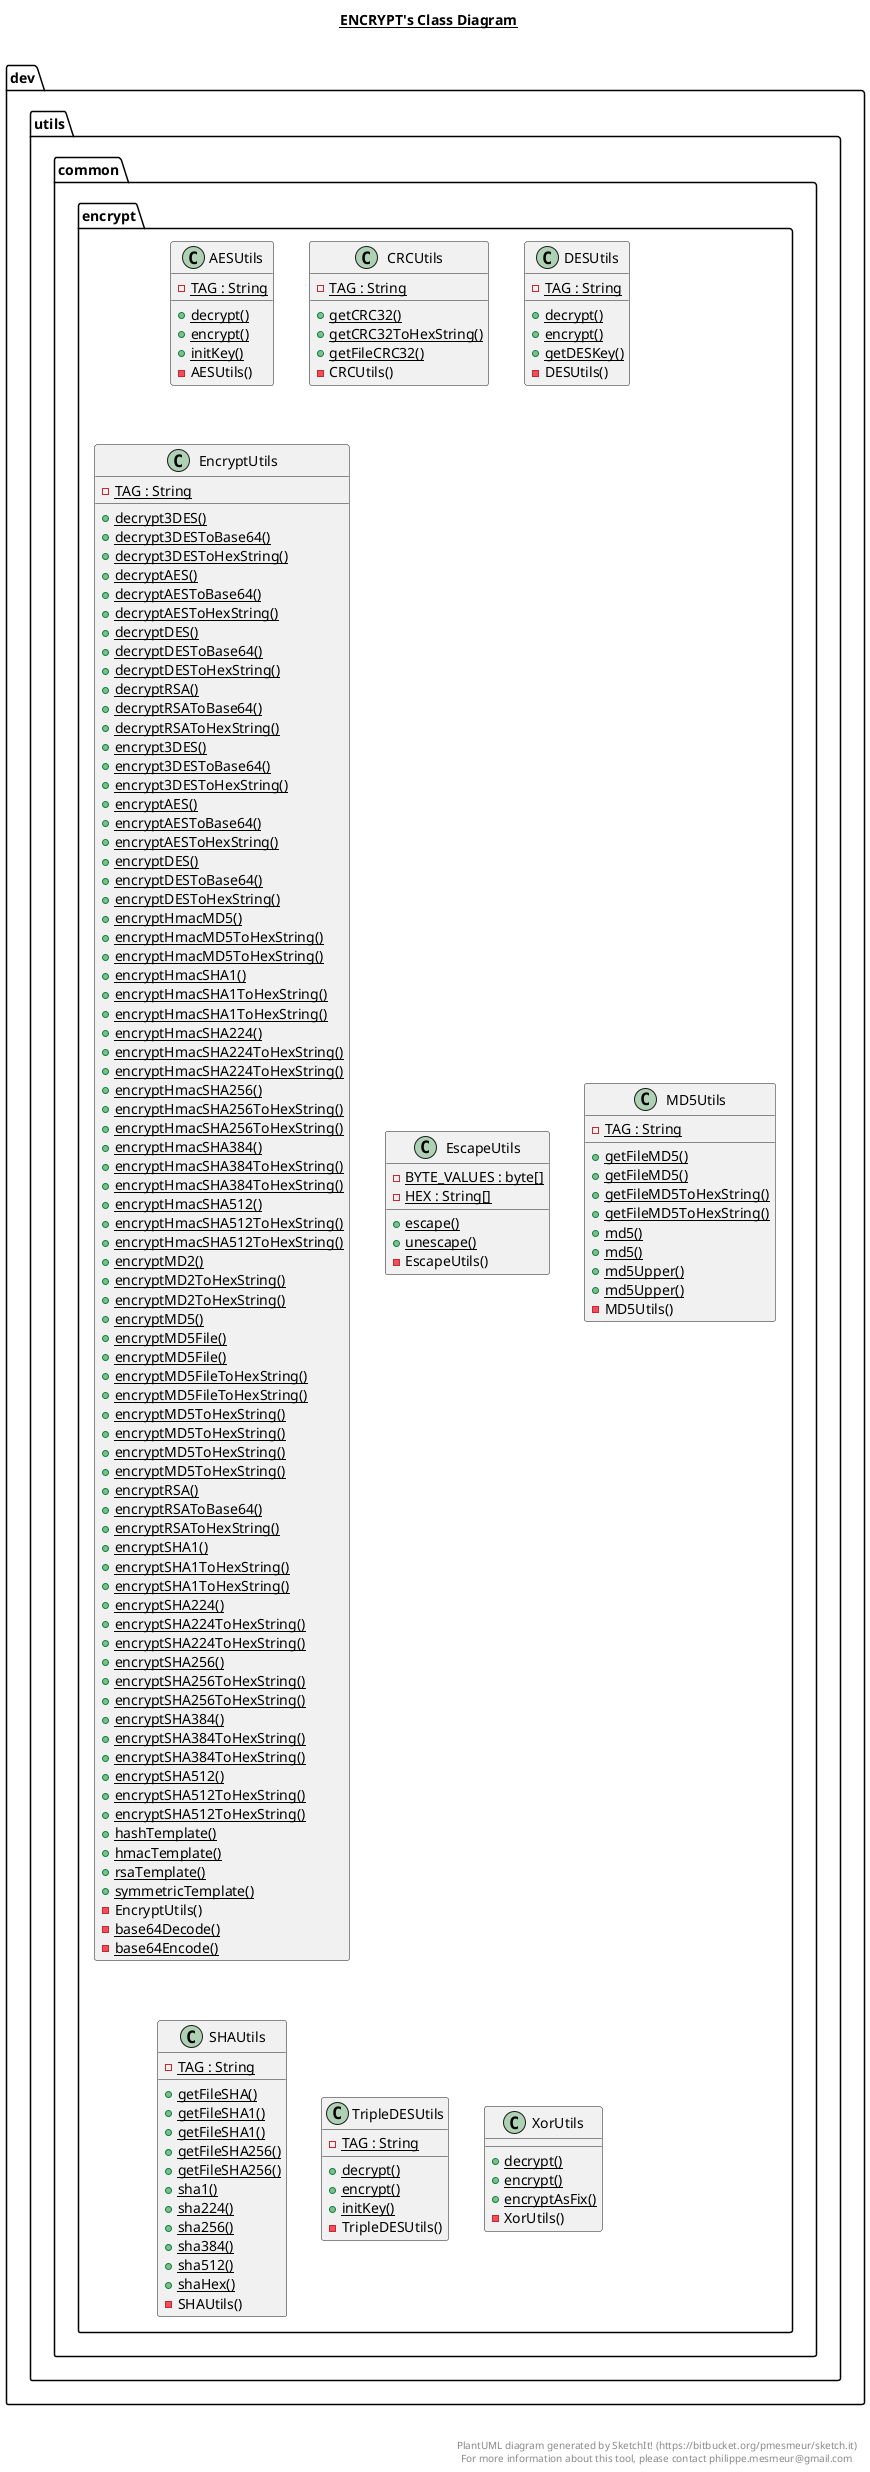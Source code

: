 @startuml

title __ENCRYPT's Class Diagram__\n

  namespace dev {
    namespace utils {
      namespace common {
        namespace encrypt {
          class dev.utils.common.encrypt.AESUtils {
              {static} - TAG : String
              {static} + decrypt()
              {static} + encrypt()
              {static} + initKey()
              - AESUtils()
          }
        }
      }
    }
  }
  

  namespace dev {
    namespace utils {
      namespace common {
        namespace encrypt {
          class dev.utils.common.encrypt.CRCUtils {
              {static} - TAG : String
              {static} + getCRC32()
              {static} + getCRC32ToHexString()
              {static} + getFileCRC32()
              - CRCUtils()
          }
        }
      }
    }
  }
  

  namespace dev {
    namespace utils {
      namespace common {
        namespace encrypt {
          class dev.utils.common.encrypt.DESUtils {
              {static} - TAG : String
              {static} + decrypt()
              {static} + encrypt()
              {static} + getDESKey()
              - DESUtils()
          }
        }
      }
    }
  }
  

  namespace dev {
    namespace utils {
      namespace common {
        namespace encrypt {
          class dev.utils.common.encrypt.EncryptUtils {
              {static} - TAG : String
              {static} + decrypt3DES()
              {static} + decrypt3DESToBase64()
              {static} + decrypt3DESToHexString()
              {static} + decryptAES()
              {static} + decryptAESToBase64()
              {static} + decryptAESToHexString()
              {static} + decryptDES()
              {static} + decryptDESToBase64()
              {static} + decryptDESToHexString()
              {static} + decryptRSA()
              {static} + decryptRSAToBase64()
              {static} + decryptRSAToHexString()
              {static} + encrypt3DES()
              {static} + encrypt3DESToBase64()
              {static} + encrypt3DESToHexString()
              {static} + encryptAES()
              {static} + encryptAESToBase64()
              {static} + encryptAESToHexString()
              {static} + encryptDES()
              {static} + encryptDESToBase64()
              {static} + encryptDESToHexString()
              {static} + encryptHmacMD5()
              {static} + encryptHmacMD5ToHexString()
              {static} + encryptHmacMD5ToHexString()
              {static} + encryptHmacSHA1()
              {static} + encryptHmacSHA1ToHexString()
              {static} + encryptHmacSHA1ToHexString()
              {static} + encryptHmacSHA224()
              {static} + encryptHmacSHA224ToHexString()
              {static} + encryptHmacSHA224ToHexString()
              {static} + encryptHmacSHA256()
              {static} + encryptHmacSHA256ToHexString()
              {static} + encryptHmacSHA256ToHexString()
              {static} + encryptHmacSHA384()
              {static} + encryptHmacSHA384ToHexString()
              {static} + encryptHmacSHA384ToHexString()
              {static} + encryptHmacSHA512()
              {static} + encryptHmacSHA512ToHexString()
              {static} + encryptHmacSHA512ToHexString()
              {static} + encryptMD2()
              {static} + encryptMD2ToHexString()
              {static} + encryptMD2ToHexString()
              {static} + encryptMD5()
              {static} + encryptMD5File()
              {static} + encryptMD5File()
              {static} + encryptMD5FileToHexString()
              {static} + encryptMD5FileToHexString()
              {static} + encryptMD5ToHexString()
              {static} + encryptMD5ToHexString()
              {static} + encryptMD5ToHexString()
              {static} + encryptMD5ToHexString()
              {static} + encryptRSA()
              {static} + encryptRSAToBase64()
              {static} + encryptRSAToHexString()
              {static} + encryptSHA1()
              {static} + encryptSHA1ToHexString()
              {static} + encryptSHA1ToHexString()
              {static} + encryptSHA224()
              {static} + encryptSHA224ToHexString()
              {static} + encryptSHA224ToHexString()
              {static} + encryptSHA256()
              {static} + encryptSHA256ToHexString()
              {static} + encryptSHA256ToHexString()
              {static} + encryptSHA384()
              {static} + encryptSHA384ToHexString()
              {static} + encryptSHA384ToHexString()
              {static} + encryptSHA512()
              {static} + encryptSHA512ToHexString()
              {static} + encryptSHA512ToHexString()
              {static} + hashTemplate()
              {static} + hmacTemplate()
              {static} + rsaTemplate()
              {static} + symmetricTemplate()
              - EncryptUtils()
              {static} - base64Decode()
              {static} - base64Encode()
          }
        }
      }
    }
  }
  

  namespace dev {
    namespace utils {
      namespace common {
        namespace encrypt {
          class dev.utils.common.encrypt.EscapeUtils {
              {static} - BYTE_VALUES : byte[]
              {static} - HEX : String[]
              {static} + escape()
              {static} + unescape()
              - EscapeUtils()
          }
        }
      }
    }
  }
  

  namespace dev {
    namespace utils {
      namespace common {
        namespace encrypt {
          class dev.utils.common.encrypt.MD5Utils {
              {static} - TAG : String
              {static} + getFileMD5()
              {static} + getFileMD5()
              {static} + getFileMD5ToHexString()
              {static} + getFileMD5ToHexString()
              {static} + md5()
              {static} + md5()
              {static} + md5Upper()
              {static} + md5Upper()
              - MD5Utils()
          }
        }
      }
    }
  }
  

  namespace dev {
    namespace utils {
      namespace common {
        namespace encrypt {
          class dev.utils.common.encrypt.SHAUtils {
              {static} - TAG : String
              {static} + getFileSHA()
              {static} + getFileSHA1()
              {static} + getFileSHA1()
              {static} + getFileSHA256()
              {static} + getFileSHA256()
              {static} + sha1()
              {static} + sha224()
              {static} + sha256()
              {static} + sha384()
              {static} + sha512()
              {static} + shaHex()
              - SHAUtils()
          }
        }
      }
    }
  }
  

  namespace dev {
    namespace utils {
      namespace common {
        namespace encrypt {
          class dev.utils.common.encrypt.TripleDESUtils {
              {static} - TAG : String
              {static} + decrypt()
              {static} + encrypt()
              {static} + initKey()
              - TripleDESUtils()
          }
        }
      }
    }
  }
  

  namespace dev {
    namespace utils {
      namespace common {
        namespace encrypt {
          class dev.utils.common.encrypt.XorUtils {
              {static} + decrypt()
              {static} + encrypt()
              {static} + encryptAsFix()
              - XorUtils()
          }
        }
      }
    }
  }
  



right footer


PlantUML diagram generated by SketchIt! (https://bitbucket.org/pmesmeur/sketch.it)
For more information about this tool, please contact philippe.mesmeur@gmail.com
endfooter

@enduml
